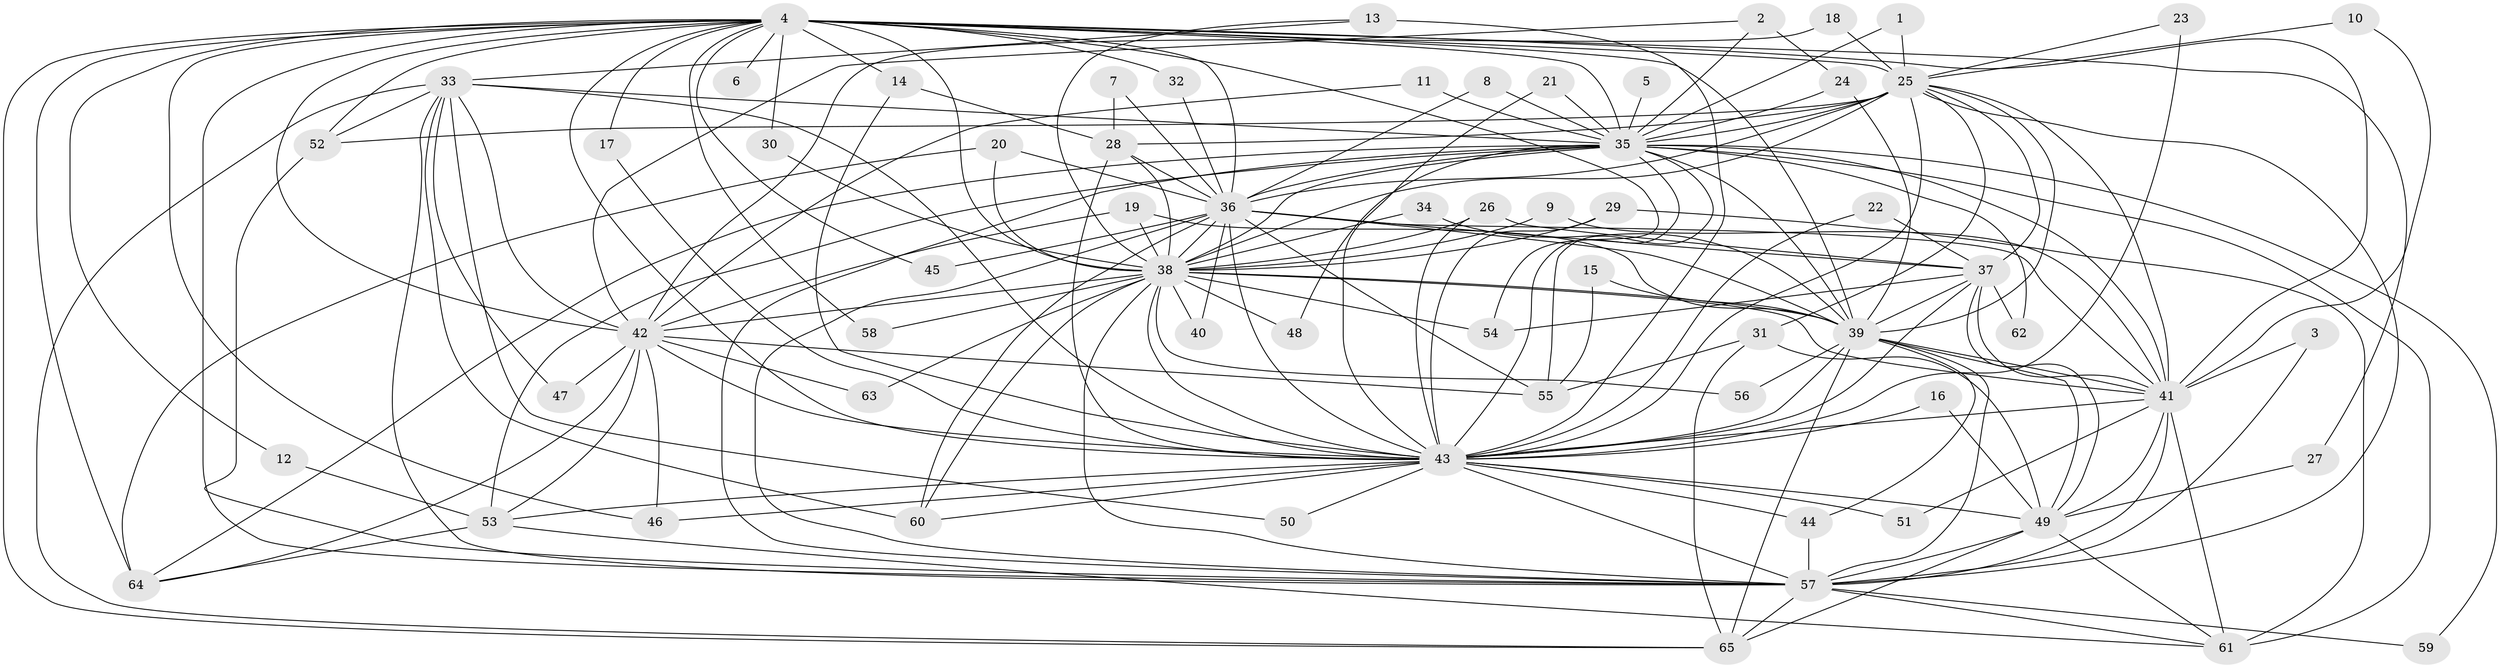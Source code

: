 // original degree distribution, {19: 0.023255813953488372, 18: 0.015503875968992248, 20: 0.007751937984496124, 17: 0.007751937984496124, 27: 0.007751937984496124, 32: 0.007751937984496124, 33: 0.007751937984496124, 3: 0.18604651162790697, 5: 0.031007751937984496, 8: 0.007751937984496124, 2: 0.5581395348837209, 6: 0.023255813953488372, 4: 0.09302325581395349, 13: 0.007751937984496124, 11: 0.007751937984496124, 10: 0.007751937984496124}
// Generated by graph-tools (version 1.1) at 2025/25/03/09/25 03:25:48]
// undirected, 65 vertices, 183 edges
graph export_dot {
graph [start="1"]
  node [color=gray90,style=filled];
  1;
  2;
  3;
  4;
  5;
  6;
  7;
  8;
  9;
  10;
  11;
  12;
  13;
  14;
  15;
  16;
  17;
  18;
  19;
  20;
  21;
  22;
  23;
  24;
  25;
  26;
  27;
  28;
  29;
  30;
  31;
  32;
  33;
  34;
  35;
  36;
  37;
  38;
  39;
  40;
  41;
  42;
  43;
  44;
  45;
  46;
  47;
  48;
  49;
  50;
  51;
  52;
  53;
  54;
  55;
  56;
  57;
  58;
  59;
  60;
  61;
  62;
  63;
  64;
  65;
  1 -- 25 [weight=1.0];
  1 -- 35 [weight=1.0];
  2 -- 24 [weight=1.0];
  2 -- 35 [weight=1.0];
  2 -- 42 [weight=1.0];
  3 -- 41 [weight=1.0];
  3 -- 57 [weight=1.0];
  4 -- 6 [weight=1.0];
  4 -- 12 [weight=1.0];
  4 -- 14 [weight=1.0];
  4 -- 17 [weight=1.0];
  4 -- 25 [weight=2.0];
  4 -- 27 [weight=1.0];
  4 -- 30 [weight=1.0];
  4 -- 32 [weight=2.0];
  4 -- 35 [weight=2.0];
  4 -- 36 [weight=2.0];
  4 -- 38 [weight=2.0];
  4 -- 39 [weight=2.0];
  4 -- 41 [weight=2.0];
  4 -- 42 [weight=1.0];
  4 -- 43 [weight=3.0];
  4 -- 45 [weight=1.0];
  4 -- 46 [weight=1.0];
  4 -- 52 [weight=1.0];
  4 -- 54 [weight=2.0];
  4 -- 57 [weight=4.0];
  4 -- 58 [weight=2.0];
  4 -- 64 [weight=1.0];
  4 -- 65 [weight=1.0];
  5 -- 35 [weight=1.0];
  7 -- 28 [weight=1.0];
  7 -- 36 [weight=1.0];
  8 -- 35 [weight=1.0];
  8 -- 36 [weight=1.0];
  9 -- 38 [weight=1.0];
  9 -- 41 [weight=1.0];
  10 -- 25 [weight=1.0];
  10 -- 41 [weight=1.0];
  11 -- 35 [weight=1.0];
  11 -- 42 [weight=1.0];
  12 -- 53 [weight=1.0];
  13 -- 33 [weight=1.0];
  13 -- 38 [weight=1.0];
  13 -- 43 [weight=2.0];
  14 -- 28 [weight=1.0];
  14 -- 43 [weight=1.0];
  15 -- 39 [weight=1.0];
  15 -- 55 [weight=2.0];
  16 -- 43 [weight=1.0];
  16 -- 49 [weight=1.0];
  17 -- 43 [weight=1.0];
  18 -- 25 [weight=1.0];
  18 -- 42 [weight=1.0];
  19 -- 38 [weight=1.0];
  19 -- 39 [weight=1.0];
  19 -- 42 [weight=1.0];
  20 -- 36 [weight=1.0];
  20 -- 38 [weight=1.0];
  20 -- 64 [weight=1.0];
  21 -- 35 [weight=1.0];
  21 -- 43 [weight=1.0];
  22 -- 37 [weight=1.0];
  22 -- 43 [weight=1.0];
  23 -- 25 [weight=1.0];
  23 -- 43 [weight=1.0];
  24 -- 35 [weight=1.0];
  24 -- 39 [weight=1.0];
  25 -- 28 [weight=1.0];
  25 -- 31 [weight=2.0];
  25 -- 35 [weight=1.0];
  25 -- 36 [weight=3.0];
  25 -- 37 [weight=1.0];
  25 -- 38 [weight=1.0];
  25 -- 39 [weight=1.0];
  25 -- 41 [weight=1.0];
  25 -- 43 [weight=1.0];
  25 -- 52 [weight=1.0];
  25 -- 57 [weight=1.0];
  26 -- 37 [weight=1.0];
  26 -- 38 [weight=1.0];
  26 -- 43 [weight=1.0];
  27 -- 49 [weight=1.0];
  28 -- 36 [weight=1.0];
  28 -- 38 [weight=1.0];
  28 -- 43 [weight=1.0];
  29 -- 38 [weight=1.0];
  29 -- 43 [weight=1.0];
  29 -- 61 [weight=1.0];
  30 -- 38 [weight=1.0];
  31 -- 49 [weight=1.0];
  31 -- 55 [weight=1.0];
  31 -- 65 [weight=1.0];
  32 -- 36 [weight=1.0];
  33 -- 35 [weight=1.0];
  33 -- 42 [weight=1.0];
  33 -- 43 [weight=1.0];
  33 -- 47 [weight=1.0];
  33 -- 50 [weight=1.0];
  33 -- 52 [weight=1.0];
  33 -- 57 [weight=1.0];
  33 -- 60 [weight=1.0];
  33 -- 65 [weight=1.0];
  34 -- 38 [weight=1.0];
  34 -- 39 [weight=1.0];
  35 -- 36 [weight=1.0];
  35 -- 38 [weight=2.0];
  35 -- 39 [weight=1.0];
  35 -- 41 [weight=2.0];
  35 -- 43 [weight=2.0];
  35 -- 48 [weight=1.0];
  35 -- 53 [weight=1.0];
  35 -- 55 [weight=1.0];
  35 -- 57 [weight=2.0];
  35 -- 59 [weight=1.0];
  35 -- 61 [weight=1.0];
  35 -- 62 [weight=1.0];
  35 -- 64 [weight=1.0];
  36 -- 37 [weight=1.0];
  36 -- 38 [weight=2.0];
  36 -- 39 [weight=1.0];
  36 -- 40 [weight=1.0];
  36 -- 41 [weight=1.0];
  36 -- 43 [weight=1.0];
  36 -- 45 [weight=1.0];
  36 -- 55 [weight=1.0];
  36 -- 57 [weight=1.0];
  36 -- 60 [weight=2.0];
  37 -- 39 [weight=1.0];
  37 -- 41 [weight=2.0];
  37 -- 43 [weight=1.0];
  37 -- 49 [weight=1.0];
  37 -- 54 [weight=1.0];
  37 -- 62 [weight=1.0];
  38 -- 39 [weight=1.0];
  38 -- 40 [weight=1.0];
  38 -- 41 [weight=2.0];
  38 -- 42 [weight=2.0];
  38 -- 43 [weight=2.0];
  38 -- 48 [weight=1.0];
  38 -- 54 [weight=1.0];
  38 -- 56 [weight=1.0];
  38 -- 57 [weight=1.0];
  38 -- 58 [weight=1.0];
  38 -- 60 [weight=1.0];
  38 -- 63 [weight=1.0];
  39 -- 41 [weight=1.0];
  39 -- 43 [weight=1.0];
  39 -- 44 [weight=1.0];
  39 -- 49 [weight=1.0];
  39 -- 56 [weight=1.0];
  39 -- 57 [weight=2.0];
  39 -- 65 [weight=1.0];
  41 -- 43 [weight=1.0];
  41 -- 49 [weight=1.0];
  41 -- 51 [weight=1.0];
  41 -- 57 [weight=1.0];
  41 -- 61 [weight=1.0];
  42 -- 43 [weight=1.0];
  42 -- 46 [weight=1.0];
  42 -- 47 [weight=1.0];
  42 -- 53 [weight=1.0];
  42 -- 55 [weight=1.0];
  42 -- 63 [weight=1.0];
  42 -- 64 [weight=1.0];
  43 -- 44 [weight=1.0];
  43 -- 46 [weight=1.0];
  43 -- 49 [weight=3.0];
  43 -- 50 [weight=1.0];
  43 -- 51 [weight=1.0];
  43 -- 53 [weight=1.0];
  43 -- 57 [weight=1.0];
  43 -- 60 [weight=1.0];
  44 -- 57 [weight=1.0];
  49 -- 57 [weight=1.0];
  49 -- 61 [weight=1.0];
  49 -- 65 [weight=1.0];
  52 -- 57 [weight=1.0];
  53 -- 61 [weight=1.0];
  53 -- 64 [weight=1.0];
  57 -- 59 [weight=1.0];
  57 -- 61 [weight=1.0];
  57 -- 65 [weight=1.0];
}
